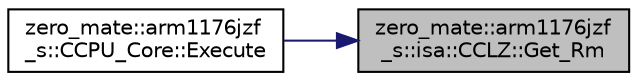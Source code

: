 digraph "zero_mate::arm1176jzf_s::isa::CCLZ::Get_Rm"
{
 // LATEX_PDF_SIZE
  bgcolor="transparent";
  edge [fontname="Helvetica",fontsize="10",labelfontname="Helvetica",labelfontsize="10"];
  node [fontname="Helvetica",fontsize="10",shape=record];
  rankdir="RL";
  Node1 [label="zero_mate::arm1176jzf\l_s::isa::CCLZ::Get_Rm",height=0.2,width=0.4,color="black", fillcolor="grey75", style="filled", fontcolor="black",tooltip=" "];
  Node1 -> Node2 [dir="back",color="midnightblue",fontsize="10",style="solid",fontname="Helvetica"];
  Node2 [label="zero_mate::arm1176jzf\l_s::CCPU_Core::Execute",height=0.2,width=0.4,color="black",URL="$classzero__mate_1_1arm1176jzf__s_1_1CCPU__Core.html#af576acdfa9a998bc49f2203c5be2ab8c",tooltip="Executes a CLZ instruction."];
}
